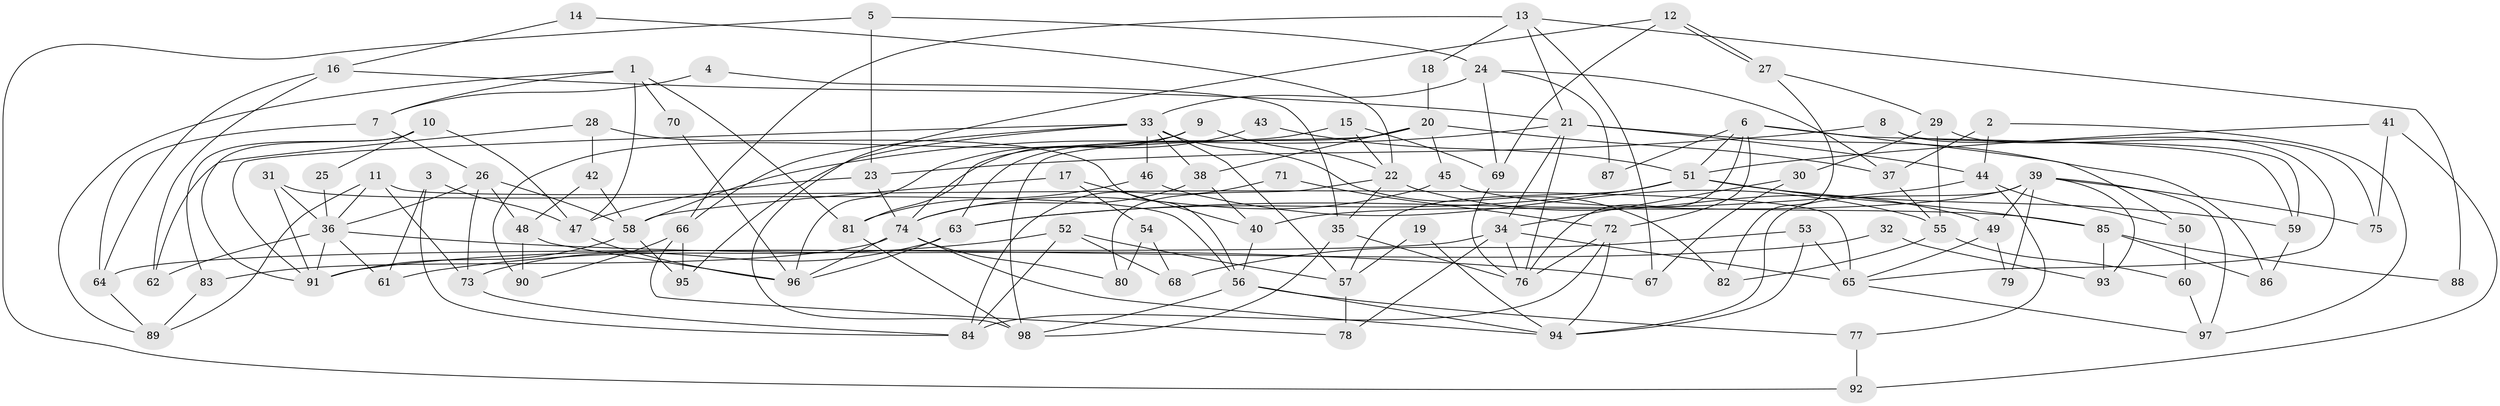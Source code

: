 // Generated by graph-tools (version 1.1) at 2025/26/03/09/25 03:26:20]
// undirected, 98 vertices, 196 edges
graph export_dot {
graph [start="1"]
  node [color=gray90,style=filled];
  1;
  2;
  3;
  4;
  5;
  6;
  7;
  8;
  9;
  10;
  11;
  12;
  13;
  14;
  15;
  16;
  17;
  18;
  19;
  20;
  21;
  22;
  23;
  24;
  25;
  26;
  27;
  28;
  29;
  30;
  31;
  32;
  33;
  34;
  35;
  36;
  37;
  38;
  39;
  40;
  41;
  42;
  43;
  44;
  45;
  46;
  47;
  48;
  49;
  50;
  51;
  52;
  53;
  54;
  55;
  56;
  57;
  58;
  59;
  60;
  61;
  62;
  63;
  64;
  65;
  66;
  67;
  68;
  69;
  70;
  71;
  72;
  73;
  74;
  75;
  76;
  77;
  78;
  79;
  80;
  81;
  82;
  83;
  84;
  85;
  86;
  87;
  88;
  89;
  90;
  91;
  92;
  93;
  94;
  95;
  96;
  97;
  98;
  1 -- 7;
  1 -- 89;
  1 -- 47;
  1 -- 70;
  1 -- 81;
  2 -- 37;
  2 -- 44;
  2 -- 97;
  3 -- 47;
  3 -- 84;
  3 -- 61;
  4 -- 35;
  4 -- 7;
  5 -- 92;
  5 -- 24;
  5 -- 23;
  6 -- 72;
  6 -- 59;
  6 -- 50;
  6 -- 51;
  6 -- 76;
  6 -- 87;
  7 -- 26;
  7 -- 64;
  8 -- 23;
  8 -- 65;
  8 -- 59;
  9 -- 74;
  9 -- 22;
  9 -- 90;
  10 -- 47;
  10 -- 91;
  10 -- 25;
  10 -- 83;
  11 -- 73;
  11 -- 36;
  11 -- 65;
  11 -- 89;
  12 -- 98;
  12 -- 27;
  12 -- 27;
  12 -- 69;
  13 -- 21;
  13 -- 66;
  13 -- 18;
  13 -- 67;
  13 -- 88;
  14 -- 22;
  14 -- 16;
  15 -- 69;
  15 -- 81;
  15 -- 22;
  16 -- 64;
  16 -- 21;
  16 -- 62;
  17 -- 58;
  17 -- 40;
  17 -- 54;
  18 -- 20;
  19 -- 94;
  19 -- 57;
  20 -- 98;
  20 -- 63;
  20 -- 37;
  20 -- 38;
  20 -- 45;
  21 -- 76;
  21 -- 34;
  21 -- 44;
  21 -- 58;
  21 -- 86;
  22 -- 35;
  22 -- 49;
  22 -- 80;
  23 -- 74;
  23 -- 47;
  24 -- 69;
  24 -- 33;
  24 -- 37;
  24 -- 87;
  25 -- 36;
  26 -- 36;
  26 -- 58;
  26 -- 48;
  26 -- 73;
  27 -- 82;
  27 -- 29;
  28 -- 42;
  28 -- 62;
  28 -- 56;
  29 -- 30;
  29 -- 55;
  29 -- 75;
  30 -- 34;
  30 -- 67;
  31 -- 56;
  31 -- 91;
  31 -- 36;
  32 -- 93;
  32 -- 91;
  33 -- 57;
  33 -- 38;
  33 -- 46;
  33 -- 66;
  33 -- 82;
  33 -- 91;
  33 -- 95;
  34 -- 78;
  34 -- 65;
  34 -- 64;
  34 -- 76;
  35 -- 98;
  35 -- 76;
  36 -- 91;
  36 -- 61;
  36 -- 62;
  36 -- 67;
  37 -- 55;
  38 -- 74;
  38 -- 40;
  39 -- 49;
  39 -- 94;
  39 -- 40;
  39 -- 75;
  39 -- 79;
  39 -- 93;
  39 -- 97;
  40 -- 56;
  41 -- 51;
  41 -- 75;
  41 -- 92;
  42 -- 48;
  42 -- 58;
  43 -- 96;
  43 -- 51;
  44 -- 50;
  44 -- 63;
  44 -- 77;
  45 -- 74;
  45 -- 85;
  46 -- 55;
  46 -- 81;
  47 -- 96;
  48 -- 96;
  48 -- 90;
  49 -- 65;
  49 -- 79;
  50 -- 60;
  51 -- 85;
  51 -- 57;
  51 -- 59;
  51 -- 63;
  52 -- 68;
  52 -- 61;
  52 -- 57;
  52 -- 84;
  53 -- 65;
  53 -- 94;
  53 -- 68;
  54 -- 80;
  54 -- 68;
  55 -- 60;
  55 -- 82;
  56 -- 77;
  56 -- 94;
  56 -- 98;
  57 -- 78;
  58 -- 95;
  58 -- 91;
  59 -- 86;
  60 -- 97;
  63 -- 73;
  63 -- 96;
  64 -- 89;
  65 -- 97;
  66 -- 90;
  66 -- 78;
  66 -- 95;
  69 -- 76;
  70 -- 96;
  71 -- 84;
  71 -- 72;
  72 -- 84;
  72 -- 76;
  72 -- 94;
  73 -- 84;
  74 -- 96;
  74 -- 94;
  74 -- 80;
  74 -- 83;
  77 -- 92;
  81 -- 98;
  83 -- 89;
  85 -- 86;
  85 -- 88;
  85 -- 93;
}

